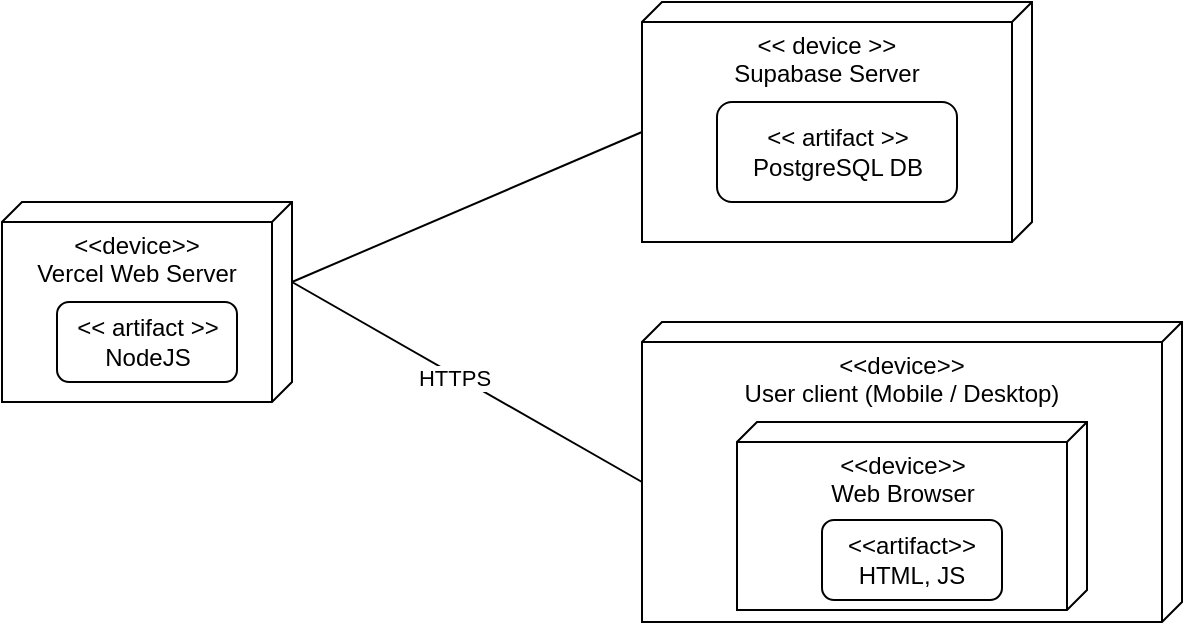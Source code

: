 <mxfile version="22.1.5" type="device">
  <diagram name="Page-1" id="DXRe8Hpu0EofH3TAX2yY">
    <mxGraphModel dx="753" dy="419" grid="1" gridSize="10" guides="1" tooltips="1" connect="1" arrows="1" fold="1" page="1" pageScale="1" pageWidth="850" pageHeight="1100" math="0" shadow="0">
      <root>
        <mxCell id="0" />
        <mxCell id="1" parent="0" />
        <mxCell id="BeQOWTP3dR6RiuOiHT3K-1" value="&amp;lt;&amp;lt;device&amp;gt;&amp;gt;&lt;br&gt;Vercel Web Server" style="verticalAlign=top;align=center;spacingTop=8;spacingLeft=2;spacingRight=12;shape=cube;size=10;direction=south;fontStyle=0;html=1;whiteSpace=wrap;" vertex="1" parent="1">
          <mxGeometry x="180" y="170" width="145" height="100" as="geometry" />
        </mxCell>
        <mxCell id="BeQOWTP3dR6RiuOiHT3K-2" value="&amp;lt;&amp;lt;device&amp;gt;&amp;gt;&lt;br&gt;User client (Mobile / Desktop)" style="verticalAlign=top;align=center;spacingTop=8;spacingLeft=2;spacingRight=12;shape=cube;size=10;direction=south;fontStyle=0;html=1;whiteSpace=wrap;" vertex="1" parent="1">
          <mxGeometry x="500" y="230" width="270" height="150" as="geometry" />
        </mxCell>
        <mxCell id="BeQOWTP3dR6RiuOiHT3K-3" value="&amp;lt;&amp;lt; device &amp;gt;&amp;gt;&lt;br&gt;Supabase Server" style="verticalAlign=top;align=center;spacingTop=8;spacingLeft=2;spacingRight=12;shape=cube;size=10;direction=south;fontStyle=0;html=1;whiteSpace=wrap;" vertex="1" parent="1">
          <mxGeometry x="500" y="70" width="195" height="120" as="geometry" />
        </mxCell>
        <mxCell id="BeQOWTP3dR6RiuOiHT3K-4" value="&amp;lt;&amp;lt; artifact &amp;gt;&amp;gt;&lt;br&gt;PostgreSQL DB" style="rounded=1;whiteSpace=wrap;html=1;align=center;" vertex="1" parent="1">
          <mxGeometry x="537.5" y="120" width="120" height="50" as="geometry" />
        </mxCell>
        <mxCell id="BeQOWTP3dR6RiuOiHT3K-5" value="" style="endArrow=none;html=1;rounded=0;exitX=0;exitY=0;exitDx=40;exitDy=0;exitPerimeter=0;entryX=0;entryY=0;entryDx=65;entryDy=195;entryPerimeter=0;" edge="1" parent="1" source="BeQOWTP3dR6RiuOiHT3K-1" target="BeQOWTP3dR6RiuOiHT3K-3">
          <mxGeometry width="50" height="50" relative="1" as="geometry">
            <mxPoint x="270" y="190" as="sourcePoint" />
            <mxPoint x="320" y="140" as="targetPoint" />
          </mxGeometry>
        </mxCell>
        <mxCell id="BeQOWTP3dR6RiuOiHT3K-6" value="&amp;lt;&amp;lt;device&amp;gt;&amp;gt;&lt;br&gt;Web Browser" style="verticalAlign=top;align=center;spacingTop=8;spacingLeft=2;spacingRight=12;shape=cube;size=10;direction=south;fontStyle=0;html=1;whiteSpace=wrap;" vertex="1" parent="1">
          <mxGeometry x="547.5" y="280" width="175" height="94" as="geometry" />
        </mxCell>
        <mxCell id="BeQOWTP3dR6RiuOiHT3K-7" value="&amp;lt;&amp;lt;artifact&amp;gt;&amp;gt;&lt;br&gt;HTML, JS" style="rounded=1;whiteSpace=wrap;html=1;align=center;" vertex="1" parent="1">
          <mxGeometry x="590" y="329" width="90" height="40" as="geometry" />
        </mxCell>
        <mxCell id="BeQOWTP3dR6RiuOiHT3K-8" value="" style="endArrow=none;html=1;rounded=0;exitX=0;exitY=0;exitDx=40;exitDy=0;exitPerimeter=0;entryX=0;entryY=0;entryDx=80;entryDy=270;entryPerimeter=0;" edge="1" parent="1" source="BeQOWTP3dR6RiuOiHT3K-1" target="BeQOWTP3dR6RiuOiHT3K-2">
          <mxGeometry width="50" height="50" relative="1" as="geometry">
            <mxPoint x="290" y="220" as="sourcePoint" />
            <mxPoint x="380" y="145" as="targetPoint" />
          </mxGeometry>
        </mxCell>
        <mxCell id="BeQOWTP3dR6RiuOiHT3K-9" value="HTTPS" style="edgeLabel;html=1;align=center;verticalAlign=middle;resizable=0;points=[];" vertex="1" connectable="0" parent="BeQOWTP3dR6RiuOiHT3K-8">
          <mxGeometry x="-0.069" y="-1" relative="1" as="geometry">
            <mxPoint as="offset" />
          </mxGeometry>
        </mxCell>
        <mxCell id="BeQOWTP3dR6RiuOiHT3K-10" value="&amp;lt;&amp;lt; artifact &amp;gt;&amp;gt;&lt;br&gt;NodeJS" style="rounded=1;whiteSpace=wrap;html=1;align=center;" vertex="1" parent="1">
          <mxGeometry x="207.5" y="220" width="90" height="40" as="geometry" />
        </mxCell>
      </root>
    </mxGraphModel>
  </diagram>
</mxfile>
